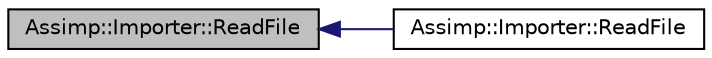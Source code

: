 digraph "Assimp::Importer::ReadFile"
{
  edge [fontname="Helvetica",fontsize="10",labelfontname="Helvetica",labelfontsize="10"];
  node [fontname="Helvetica",fontsize="10",shape=record];
  rankdir="LR";
  Node1 [label="Assimp::Importer::ReadFile",height=0.2,width=0.4,color="black", fillcolor="grey75", style="filled", fontcolor="black"];
  Node1 -> Node2 [dir="back",color="midnightblue",fontsize="10",style="solid",fontname="Helvetica"];
  Node2 [label="Assimp::Importer::ReadFile",height=0.2,width=0.4,color="black", fillcolor="white", style="filled",URL="$class_assimp_1_1_importer.html#a339882c7acb47d5b5110bbd078d870a9",tooltip="Reads the given file and returns its contents if successful. "];
}
